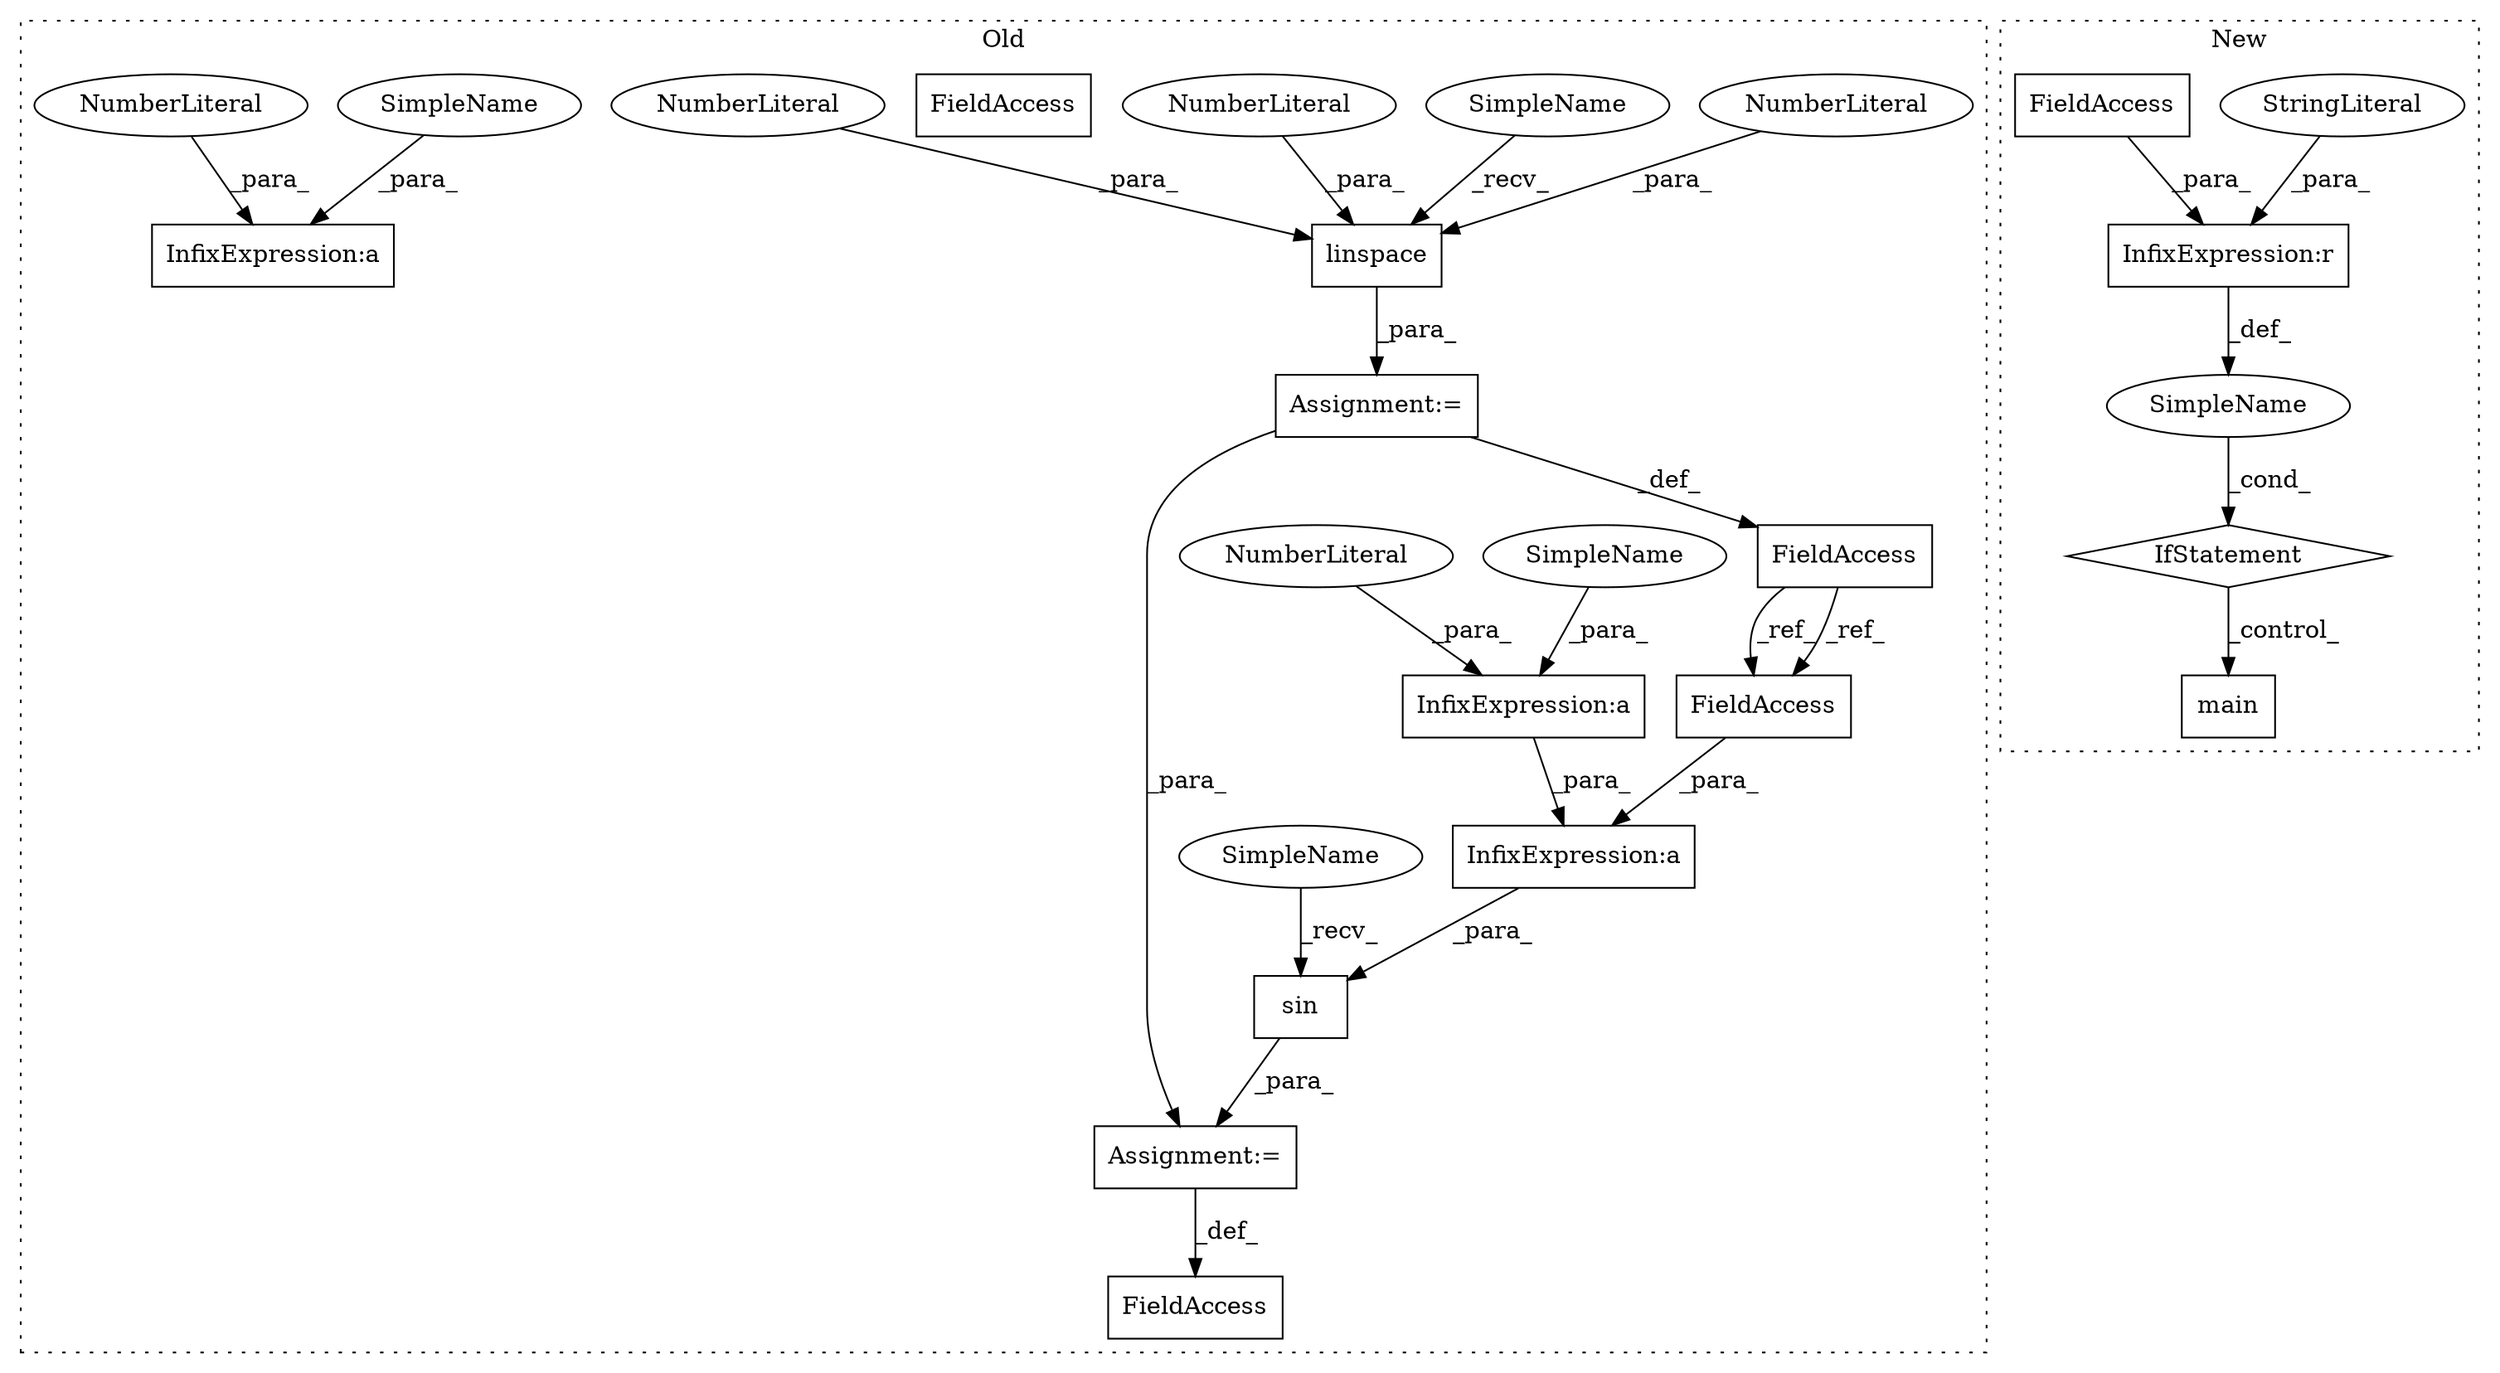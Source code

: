 digraph G {
subgraph cluster0 {
1 [label="sin" a="32" s="515,537" l="4,1" shape="box"];
3 [label="InfixExpression:a" a="27" s="531" l="3" shape="box"];
4 [label="InfixExpression:a" a="27" s="526" l="3" shape="box"];
5 [label="NumberLiteral" a="34" s="530" l="1" shape="ellipse"];
6 [label="linspace" a="32" s="476,492" l="9,1" shape="box"];
7 [label="NumberLiteral" a="34" s="487" l="1" shape="ellipse"];
8 [label="NumberLiteral" a="34" s="489" l="3" shape="ellipse"];
9 [label="NumberLiteral" a="34" s="485" l="1" shape="ellipse"];
12 [label="FieldAccess" a="22" s="519" l="7" shape="box"];
14 [label="FieldAccess" a="22" s="462" l="7" shape="box"];
15 [label="FieldAccess" a="22" s="499" l="8" shape="box"];
18 [label="Assignment:=" a="7" s="507" l="1" shape="box"];
19 [label="Assignment:=" a="7" s="469" l="1" shape="box"];
20 [label="InfixExpression:a" a="27" s="615" l="3" shape="box"];
21 [label="NumberLiteral" a="34" s="614" l="1" shape="ellipse"];
22 [label="SimpleName" a="42" s="534" l="2" shape="ellipse"];
23 [label="SimpleName" a="42" s="618" l="2" shape="ellipse"];
24 [label="FieldAccess" a="22" s="519" l="7" shape="box"];
25 [label="SimpleName" a="42" s="509" l="5" shape="ellipse"];
26 [label="SimpleName" a="42" s="470" l="5" shape="ellipse"];
label = "Old";
style="dotted";
}
subgraph cluster1 {
2 [label="main" a="32" s="4295" l="6" shape="box"];
10 [label="InfixExpression:r" a="27" s="4262" l="4" shape="box"];
11 [label="StringLiteral" a="45" s="4266" l="10" shape="ellipse"];
13 [label="FieldAccess" a="22" s="4254" l="8" shape="box"];
16 [label="SimpleName" a="42" s="" l="" shape="ellipse"];
17 [label="IfStatement" a="25" s="4250,4276" l="4,2" shape="diamond"];
label = "New";
style="dotted";
}
1 -> 18 [label="_para_"];
3 -> 4 [label="_para_"];
4 -> 1 [label="_para_"];
5 -> 3 [label="_para_"];
6 -> 19 [label="_para_"];
7 -> 6 [label="_para_"];
8 -> 6 [label="_para_"];
9 -> 6 [label="_para_"];
10 -> 16 [label="_def_"];
11 -> 10 [label="_para_"];
13 -> 10 [label="_para_"];
14 -> 24 [label="_ref_"];
14 -> 24 [label="_ref_"];
16 -> 17 [label="_cond_"];
17 -> 2 [label="_control_"];
18 -> 15 [label="_def_"];
19 -> 14 [label="_def_"];
19 -> 18 [label="_para_"];
21 -> 20 [label="_para_"];
22 -> 3 [label="_para_"];
23 -> 20 [label="_para_"];
24 -> 4 [label="_para_"];
25 -> 1 [label="_recv_"];
26 -> 6 [label="_recv_"];
}